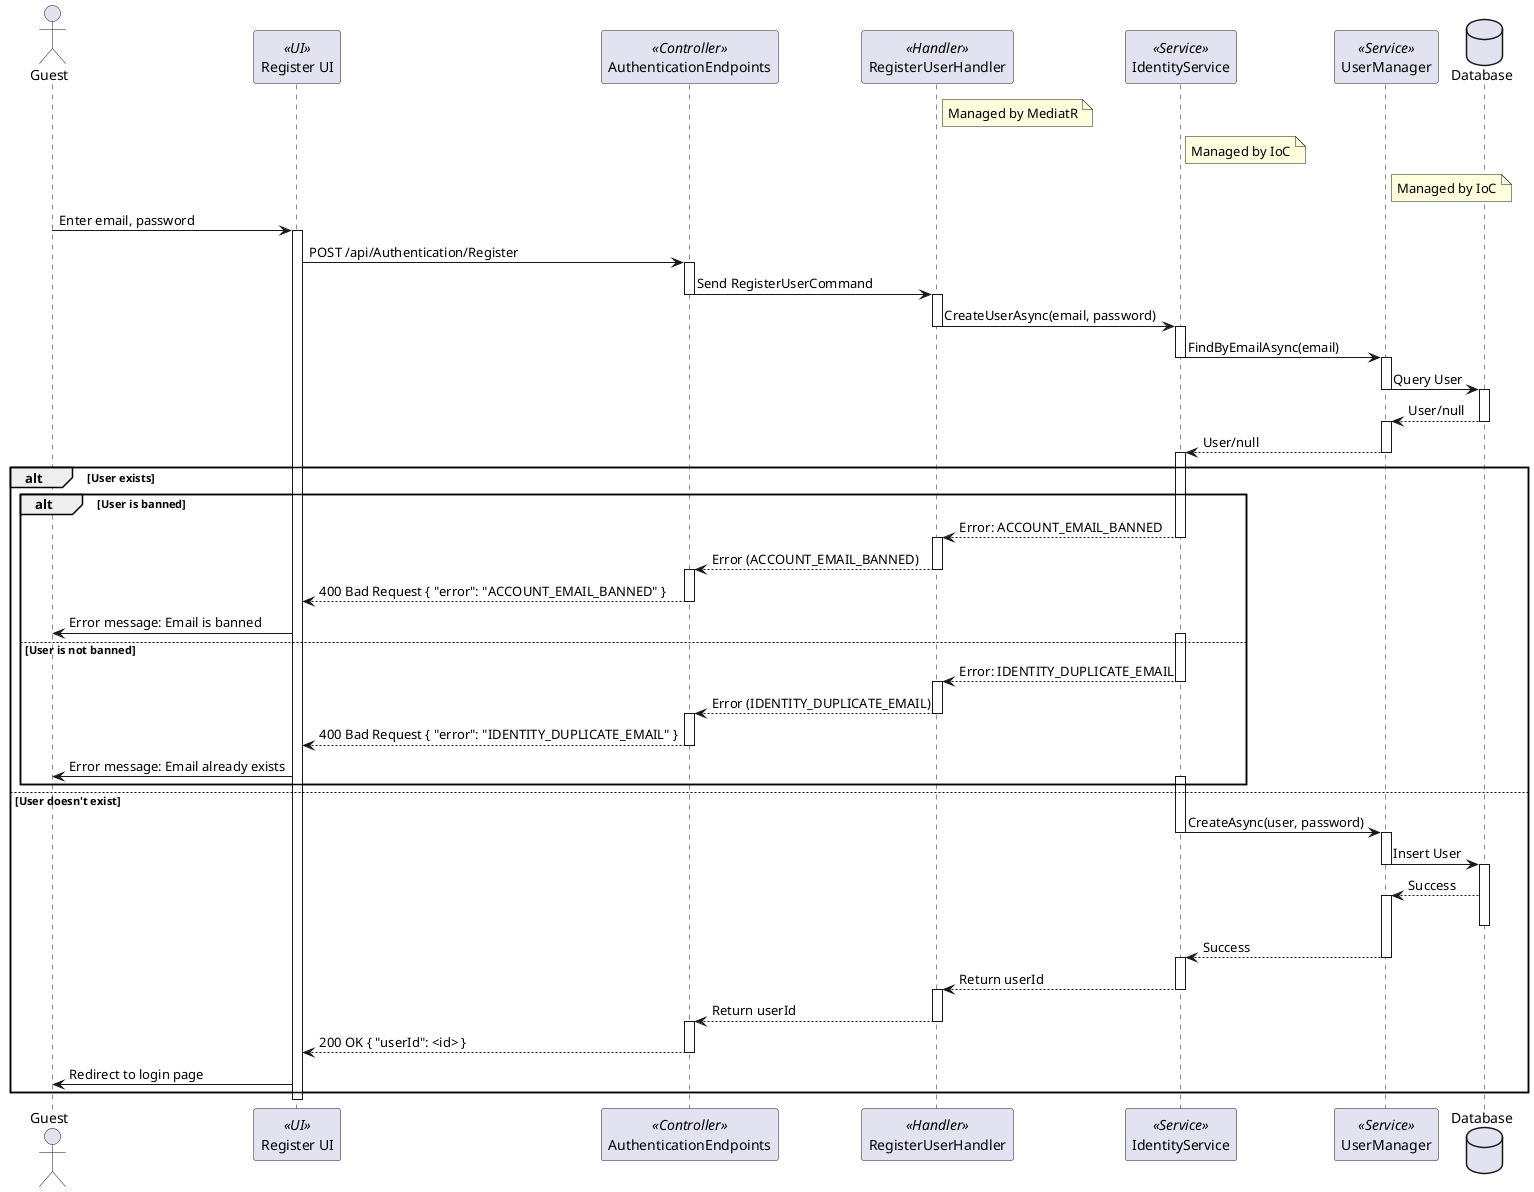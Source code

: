 @startuml
actor Guest as User
participant "Register UI"  as UI <<UI>>
participant AuthenticationEndpoints <<Controller>>
participant RegisterUserHandler <<Handler>>
participant IdentityService <<Service>>
participant UserManager <<Service>>
Database Database

note right of RegisterUserHandler
  Managed by MediatR
end note

note right of IdentityService
  Managed by IoC
end note

note right of UserManager
  Managed by IoC
end note

User -> UI : Enter email, password
activate UI
UI -> AuthenticationEndpoints : POST /api/Authentication/Register
activate AuthenticationEndpoints
AuthenticationEndpoints -> RegisterUserHandler : Send RegisterUserCommand
deactivate AuthenticationEndpoints
activate RegisterUserHandler
RegisterUserHandler -> IdentityService : CreateUserAsync(email, password)
deactivate RegisterUserHandler
activate IdentityService
IdentityService -> UserManager : FindByEmailAsync(email)
deactivate IdentityService
activate UserManager
UserManager -> Database : Query User
deactivate UserManager
activate Database
Database --> UserManager : User/null
deactivate Database
activate UserManager
UserManager --> IdentityService : User/null
deactivate UserManager
activate IdentityService
deactivate UserManager
alt User exists
    alt User is banned
        IdentityService --> RegisterUserHandler : Error: ACCOUNT_EMAIL_BANNED
        deactivate IdentityService
        activate RegisterUserHandler
        RegisterUserHandler --> AuthenticationEndpoints : Error (ACCOUNT_EMAIL_BANNED)
        deactivate RegisterUserHandler
        activate AuthenticationEndpoints
        AuthenticationEndpoints --> UI : 400 Bad Request { "error": "ACCOUNT_EMAIL_BANNED" }
        deactivate AuthenticationEndpoints
        UI -> User : Error message: Email is banned
    else User is not banned
        deactivate UserManager
        activate IdentityService
        IdentityService --> RegisterUserHandler : Error: IDENTITY_DUPLICATE_EMAIL
        deactivate IdentityService
        activate RegisterUserHandler
        RegisterUserHandler --> AuthenticationEndpoints : Error (IDENTITY_DUPLICATE_EMAIL)
        deactivate RegisterUserHandler
        activate AuthenticationEndpoints
        AuthenticationEndpoints --> UI : 400 Bad Request { "error": "IDENTITY_DUPLICATE_EMAIL" }
        deactivate AuthenticationEndpoints
        UI -> User : Error message: Email already exists
        activate IdentityService
    end
else User doesn't exist
    IdentityService -> UserManager : CreateAsync(user, password)
    deactivate IdentityService
    activate UserManager
    UserManager -> Database : Insert User
    deactivate UserManager
    activate Database
    deactivate UserManager
    Database --> UserManager : Success
    activate UserManager
    deactivate Database
    UserManager --> IdentityService : Success
    deactivate UserManager
    activate IdentityService
    IdentityService --> RegisterUserHandler : Return userId
    deactivate IdentityService
    activate RegisterUserHandler
    RegisterUserHandler --> AuthenticationEndpoints : Return userId
    deactivate RegisterUserHandler
    activate AuthenticationEndpoints
    AuthenticationEndpoints --> UI : 200 OK { "userId": <id> }
    deactivate AuthenticationEndpoints
    UI -> User : Redirect to login page
end

deactivate UI
@enduml